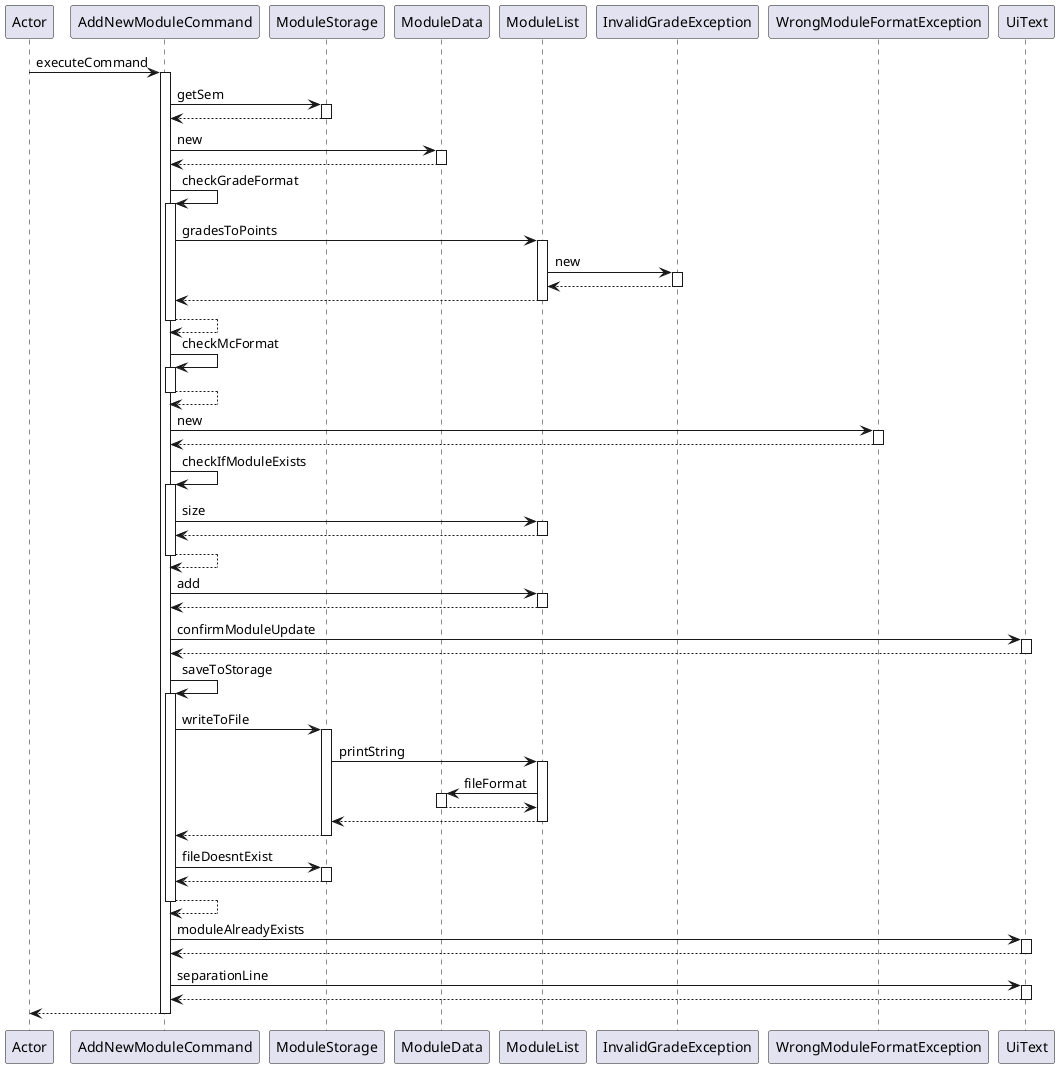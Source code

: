 @startuml
participant Actor
Actor -> AddNewModuleCommand : executeCommand
activate AddNewModuleCommand
AddNewModuleCommand -> ModuleStorage : getSem
activate ModuleStorage
ModuleStorage --> AddNewModuleCommand
deactivate ModuleStorage
AddNewModuleCommand -> ModuleData : new
activate ModuleData
ModuleData --> AddNewModuleCommand
deactivate ModuleData
AddNewModuleCommand -> AddNewModuleCommand : checkGradeFormat
activate AddNewModuleCommand
AddNewModuleCommand -> ModuleList : gradesToPoints
activate ModuleList
ModuleList -> InvalidGradeException : new
activate InvalidGradeException
InvalidGradeException --> ModuleList
deactivate InvalidGradeException
ModuleList --> AddNewModuleCommand
deactivate ModuleList
AddNewModuleCommand --> AddNewModuleCommand
deactivate AddNewModuleCommand
AddNewModuleCommand -> AddNewModuleCommand : checkMcFormat
activate AddNewModuleCommand
AddNewModuleCommand --> AddNewModuleCommand
deactivate AddNewModuleCommand
AddNewModuleCommand -> WrongModuleFormatException : new
activate WrongModuleFormatException
WrongModuleFormatException --> AddNewModuleCommand
deactivate WrongModuleFormatException
AddNewModuleCommand -> AddNewModuleCommand : checkIfModuleExists
activate AddNewModuleCommand
AddNewModuleCommand -> ModuleList : size
activate ModuleList
ModuleList --> AddNewModuleCommand
deactivate ModuleList
AddNewModuleCommand --> AddNewModuleCommand
deactivate AddNewModuleCommand
AddNewModuleCommand -> ModuleList : add
activate ModuleList
ModuleList --> AddNewModuleCommand
deactivate ModuleList
AddNewModuleCommand -> UiText : confirmModuleUpdate
activate UiText
UiText --> AddNewModuleCommand
deactivate UiText
AddNewModuleCommand -> AddNewModuleCommand : saveToStorage
activate AddNewModuleCommand
AddNewModuleCommand -> ModuleStorage : writeToFile
activate ModuleStorage
ModuleStorage -> ModuleList : printString
activate ModuleList
ModuleList -> ModuleData : fileFormat
activate ModuleData
ModuleData --> ModuleList
deactivate ModuleData
ModuleList --> ModuleStorage
deactivate ModuleList
ModuleStorage --> AddNewModuleCommand
deactivate ModuleStorage
AddNewModuleCommand -> ModuleStorage : fileDoesntExist
activate ModuleStorage
ModuleStorage --> AddNewModuleCommand
deactivate ModuleStorage
AddNewModuleCommand --> AddNewModuleCommand
deactivate AddNewModuleCommand
AddNewModuleCommand -> UiText : moduleAlreadyExists
activate UiText
UiText --> AddNewModuleCommand
deactivate UiText
AddNewModuleCommand -> UiText : separationLine
activate UiText
UiText --> AddNewModuleCommand
deactivate UiText
return
@enduml